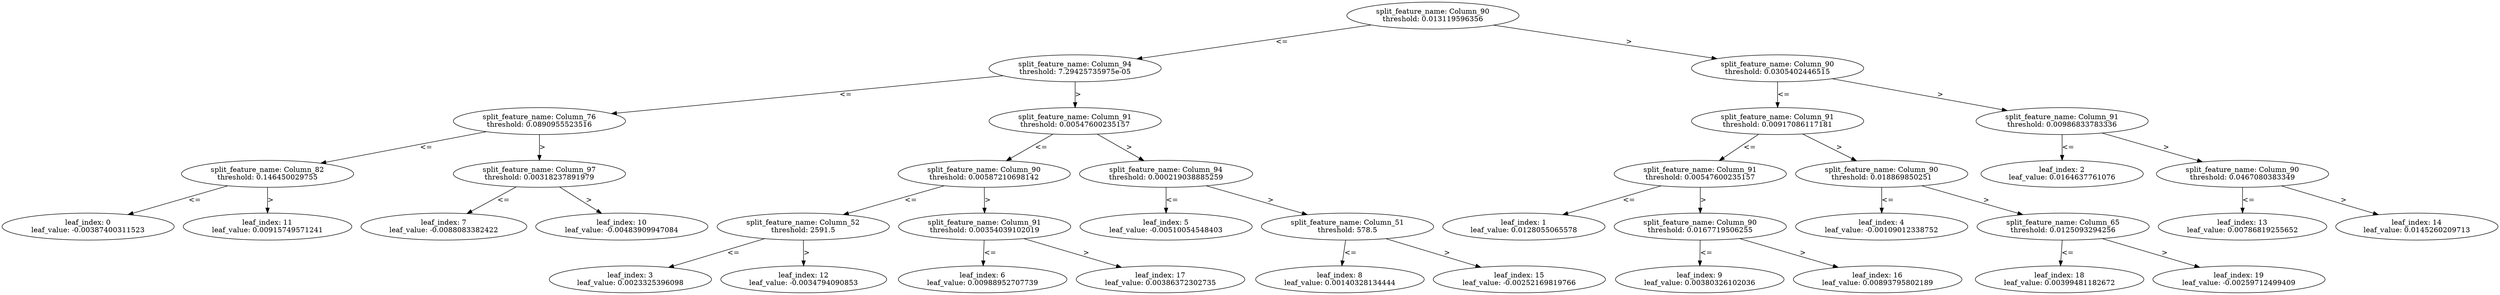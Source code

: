 digraph Tree16 {
	split0 [label="split_feature_name: Column_90\nthreshold: 0.013119596356"]
	split2 [label="split_feature_name: Column_94\nthreshold: 7.29425735975e-05"]
	split6 [label="split_feature_name: Column_76\nthreshold: 0.0890955523516"]
	split10 [label="split_feature_name: Column_82\nthreshold: 0.146450029755"]
	leaf0 [label="leaf_index: 0\nleaf_value: -0.00387400311523"]
	split10 -> leaf0 [label="<="]
	leaf11 [label="leaf_index: 11\nleaf_value: 0.00915749571241"]
	split10 -> leaf11 [label=">"]
	split6 -> split10 [label="<="]
	split9 [label="split_feature_name: Column_97\nthreshold: 0.00318237891979"]
	leaf7 [label="leaf_index: 7\nleaf_value: -0.0088083382422"]
	split9 -> leaf7 [label="<="]
	leaf10 [label="leaf_index: 10\nleaf_value: -0.00483909947084"]
	split9 -> leaf10 [label=">"]
	split6 -> split9 [label=">"]
	split2 -> split6 [label="<="]
	split4 [label="split_feature_name: Column_91\nthreshold: 0.00547600235157"]
	split5 [label="split_feature_name: Column_90\nthreshold: 0.00587210698142"]
	split11 [label="split_feature_name: Column_52\nthreshold: 2591.5"]
	leaf3 [label="leaf_index: 3\nleaf_value: 0.0023325396098"]
	split11 -> leaf3 [label="<="]
	leaf12 [label="leaf_index: 12\nleaf_value: -0.0034794090853"]
	split11 -> leaf12 [label=">"]
	split5 -> split11 [label="<="]
	split16 [label="split_feature_name: Column_91\nthreshold: 0.00354039102019"]
	leaf6 [label="leaf_index: 6\nleaf_value: 0.00988952707739"]
	split16 -> leaf6 [label="<="]
	leaf17 [label="leaf_index: 17\nleaf_value: 0.00386372302735"]
	split16 -> leaf17 [label=">"]
	split5 -> split16 [label=">"]
	split4 -> split5 [label="<="]
	split7 [label="split_feature_name: Column_94\nthreshold: 0.000219038885259"]
	leaf5 [label="leaf_index: 5\nleaf_value: -0.00510054548403"]
	split7 -> leaf5 [label="<="]
	split14 [label="split_feature_name: Column_51\nthreshold: 578.5"]
	leaf8 [label="leaf_index: 8\nleaf_value: 0.00140328134444"]
	split14 -> leaf8 [label="<="]
	leaf15 [label="leaf_index: 15\nleaf_value: -0.00252169819766"]
	split14 -> leaf15 [label=">"]
	split7 -> split14 [label=">"]
	split4 -> split7 [label=">"]
	split2 -> split4 [label=">"]
	split0 -> split2 [label="<="]
	split1 [label="split_feature_name: Column_90\nthreshold: 0.0305402446515"]
	split3 [label="split_feature_name: Column_91\nthreshold: 0.00917086117181"]
	split8 [label="split_feature_name: Column_91\nthreshold: 0.00547600235157"]
	leaf1 [label="leaf_index: 1\nleaf_value: 0.0128055065578"]
	split8 -> leaf1 [label="<="]
	split15 [label="split_feature_name: Column_90\nthreshold: 0.0167719506255"]
	leaf9 [label="leaf_index: 9\nleaf_value: 0.00380326102036"]
	split15 -> leaf9 [label="<="]
	leaf16 [label="leaf_index: 16\nleaf_value: 0.00893795802189"]
	split15 -> leaf16 [label=">"]
	split8 -> split15 [label=">"]
	split3 -> split8 [label="<="]
	split17 [label="split_feature_name: Column_90\nthreshold: 0.018869850251"]
	leaf4 [label="leaf_index: 4\nleaf_value: -0.00109012338752"]
	split17 -> leaf4 [label="<="]
	split18 [label="split_feature_name: Column_65\nthreshold: 0.0125093294256"]
	leaf18 [label="leaf_index: 18\nleaf_value: 0.00399481182672"]
	split18 -> leaf18 [label="<="]
	leaf19 [label="leaf_index: 19\nleaf_value: -0.00259712499409"]
	split18 -> leaf19 [label=">"]
	split17 -> split18 [label=">"]
	split3 -> split17 [label=">"]
	split1 -> split3 [label="<="]
	split12 [label="split_feature_name: Column_91\nthreshold: 0.00986833783336"]
	leaf2 [label="leaf_index: 2\nleaf_value: 0.0164637761076"]
	split12 -> leaf2 [label="<="]
	split13 [label="split_feature_name: Column_90\nthreshold: 0.0467080383349"]
	leaf13 [label="leaf_index: 13\nleaf_value: 0.00786819255652"]
	split13 -> leaf13 [label="<="]
	leaf14 [label="leaf_index: 14\nleaf_value: 0.0145260209713"]
	split13 -> leaf14 [label=">"]
	split12 -> split13 [label=">"]
	split1 -> split12 [label=">"]
	split0 -> split1 [label=">"]
}
